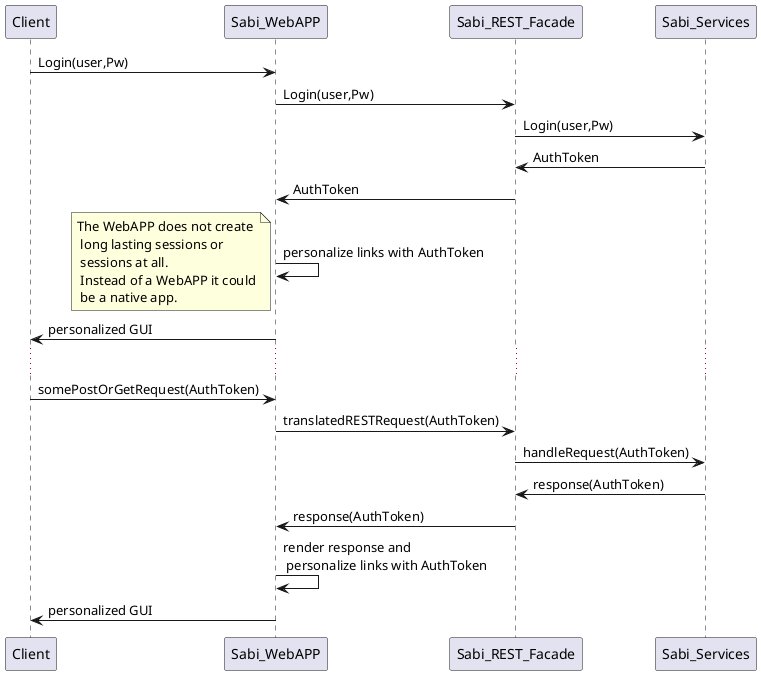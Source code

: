 @startuml

Client -> Sabi_WebAPP:Login(user,Pw)
Sabi_WebAPP -> Sabi_REST_Facade:Login(user,Pw)
Sabi_REST_Facade -> Sabi_Services:Login(user,Pw)
Sabi_Services -> Sabi_REST_Facade:AuthToken
Sabi_REST_Facade -> Sabi_WebAPP:AuthToken

Sabi_WebAPP -> Sabi_WebAPP:personalize links with AuthToken
note left: The WebAPP does not create\n long lasting sessions or\n sessions at all.\n Instead of a WebAPP it could\n be a native app.
Client <- Sabi_WebAPP:personalized GUI

...

Client -> Sabi_WebAPP:somePostOrGetRequest(AuthToken)
Sabi_WebAPP -> Sabi_REST_Facade:translatedRESTRequest(AuthToken)
Sabi_REST_Facade -> Sabi_Services:handleRequest(AuthToken)
Sabi_REST_Facade <- Sabi_Services:response(AuthToken)
Sabi_WebAPP <- Sabi_REST_Facade:response(AuthToken)
Sabi_WebAPP -> Sabi_WebAPP:render response and\n personalize links with AuthToken
Client <- Sabi_WebAPP:personalized GUI


@enduml